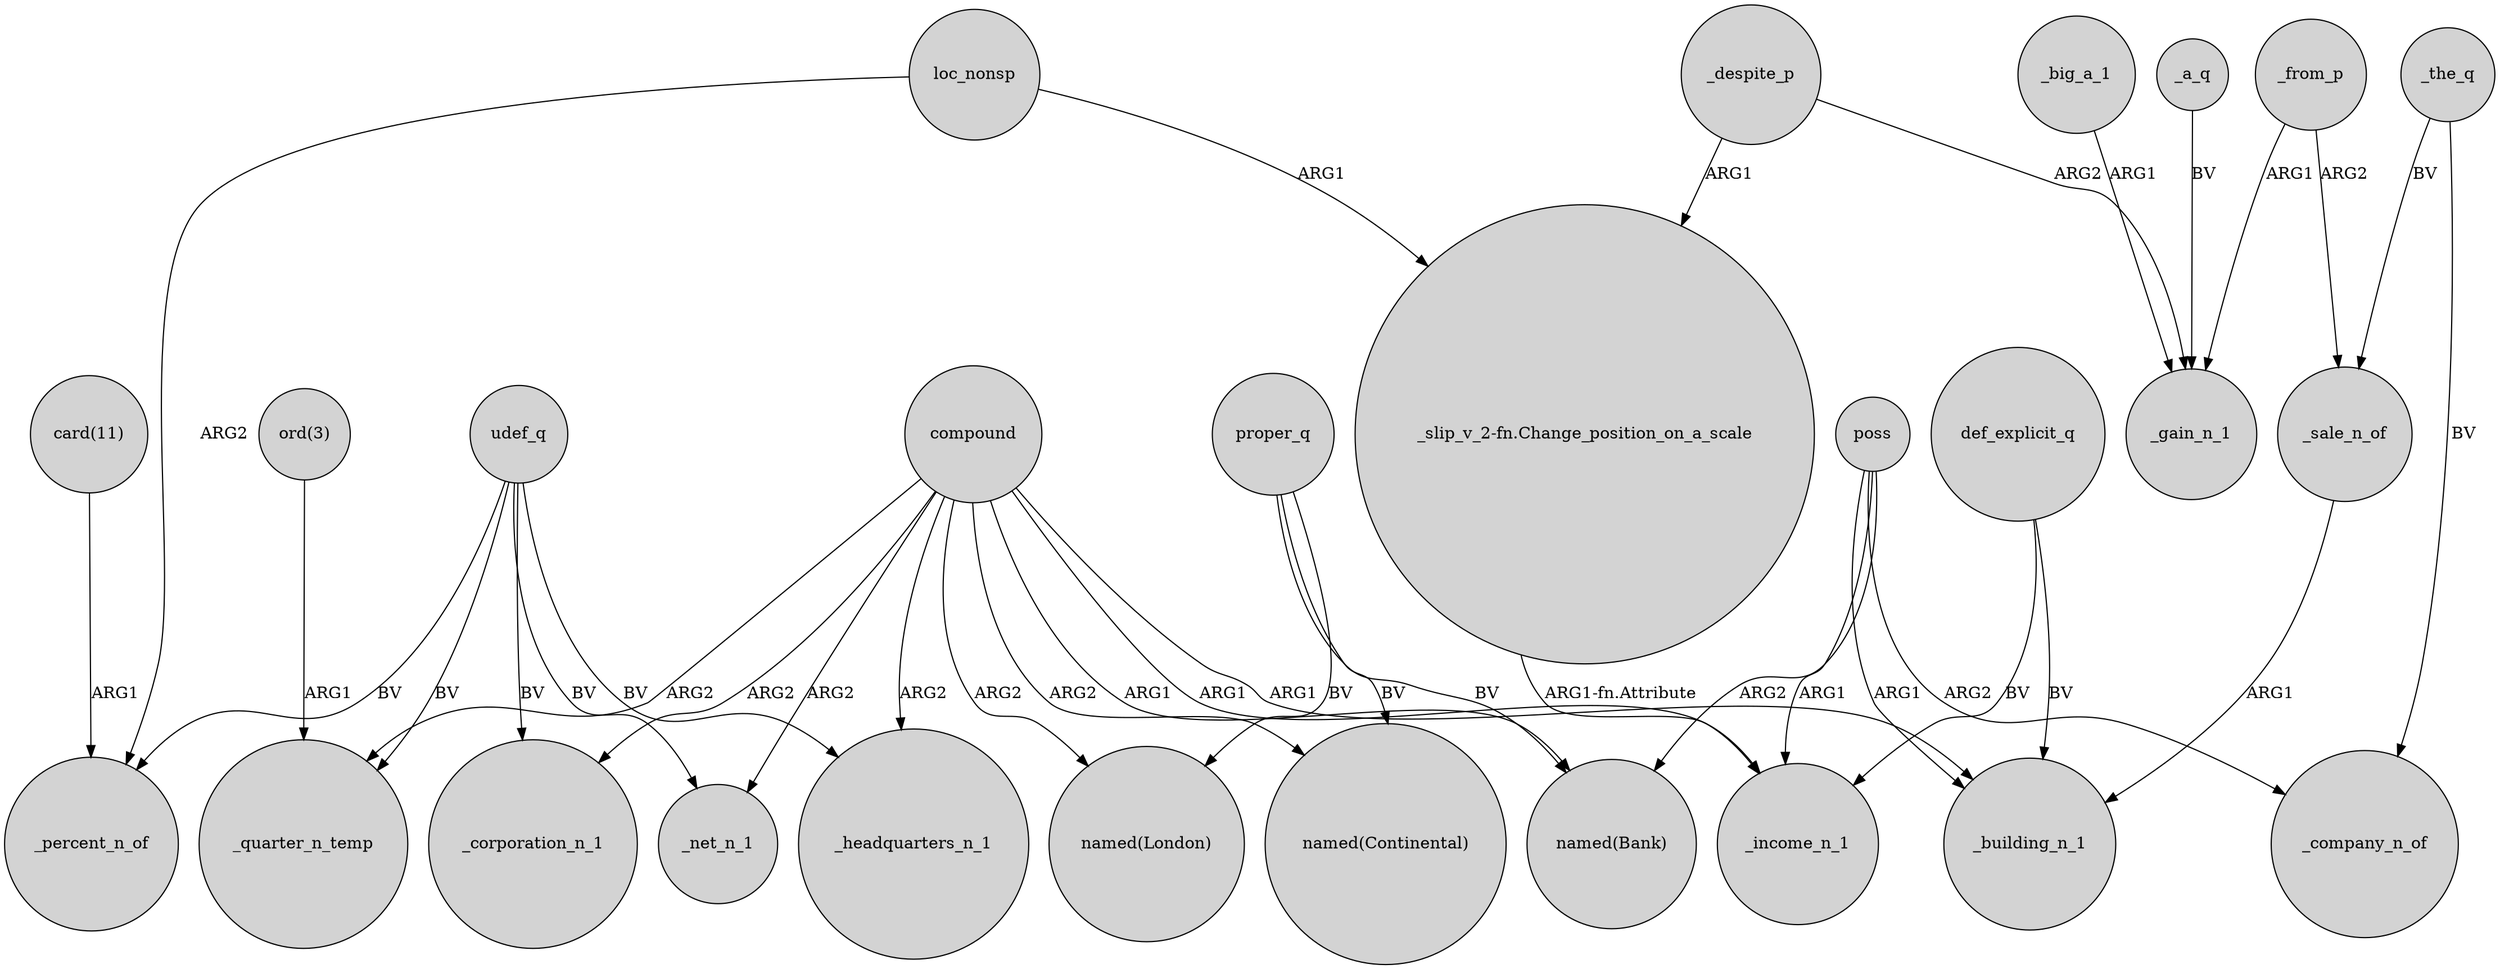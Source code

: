 digraph {
	node [shape=circle style=filled]
	compound -> _net_n_1 [label=ARG2]
	"ord(3)" -> _quarter_n_temp [label=ARG1]
	_despite_p -> "_slip_v_2-fn.Change_position_on_a_scale" [label=ARG1]
	compound -> _headquarters_n_1 [label=ARG2]
	compound -> "named(London)" [label=ARG2]
	proper_q -> "named(Continental)" [label=BV]
	compound -> "named(Bank)" [label=ARG1]
	poss -> "named(Bank)" [label=ARG2]
	_from_p -> _sale_n_of [label=ARG2]
	compound -> _building_n_1 [label=ARG1]
	poss -> _building_n_1 [label=ARG1]
	loc_nonsp -> "_slip_v_2-fn.Change_position_on_a_scale" [label=ARG1]
	poss -> _company_n_of [label=ARG2]
	def_explicit_q -> _income_n_1 [label=BV]
	_sale_n_of -> _building_n_1 [label=ARG1]
	compound -> _income_n_1 [label=ARG1]
	compound -> _quarter_n_temp [label=ARG2]
	udef_q -> _percent_n_of [label=BV]
	poss -> _income_n_1 [label=ARG1]
	udef_q -> _net_n_1 [label=BV]
	"card(11)" -> _percent_n_of [label=ARG1]
	_a_q -> _gain_n_1 [label=BV]
	_despite_p -> _gain_n_1 [label=ARG2]
	def_explicit_q -> _building_n_1 [label=BV]
	compound -> "named(Continental)" [label=ARG2]
	udef_q -> _quarter_n_temp [label=BV]
	compound -> _corporation_n_1 [label=ARG2]
	udef_q -> _corporation_n_1 [label=BV]
	proper_q -> "named(London)" [label=BV]
	udef_q -> _headquarters_n_1 [label=BV]
	"_slip_v_2-fn.Change_position_on_a_scale" -> _income_n_1 [label="ARG1-fn.Attribute"]
	_from_p -> _gain_n_1 [label=ARG1]
	_the_q -> _sale_n_of [label=BV]
	_the_q -> _company_n_of [label=BV]
	_big_a_1 -> _gain_n_1 [label=ARG1]
	proper_q -> "named(Bank)" [label=BV]
	loc_nonsp -> _percent_n_of [label=ARG2]
}
